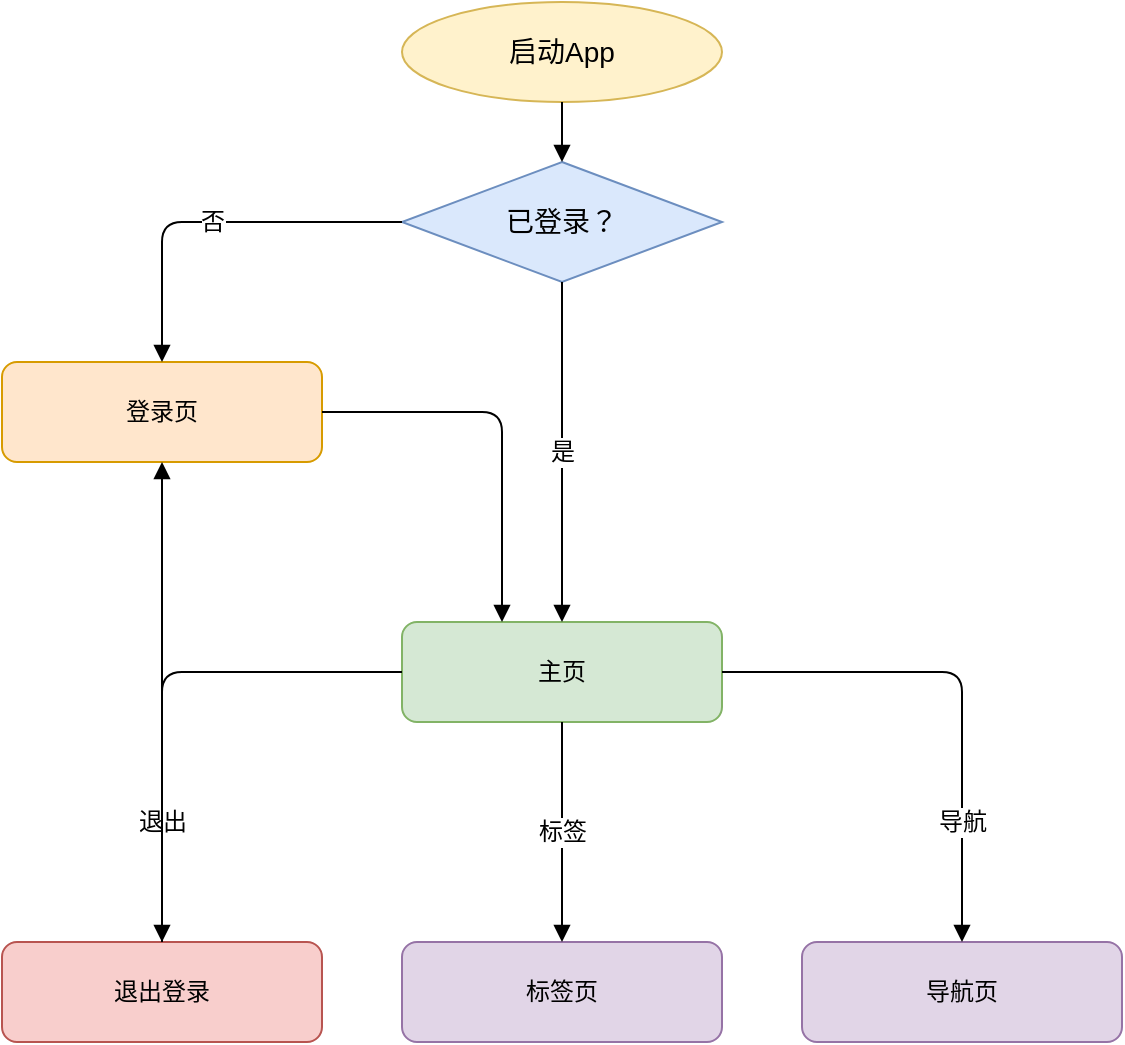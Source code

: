 <mxfile version="24.7.17">
  <diagram id="ui-flow" name="用户界面流程图">
    <mxGraphModel dx="1050" dy="638" grid="1" gridSize="10" guides="1" tooltips="1" connect="1" arrows="1" fold="1" page="1" pageScale="1" pageWidth="1200" pageHeight="800" math="0" shadow="0">
      <root>
        <mxCell id="0" />
        <mxCell id="1" parent="0" />
        <mxCell id="start" value="启动App" style="ellipse;whiteSpace=wrap;html=1;fillColor=#fff2cc;strokeColor=#d6b656;fontSize=14;" parent="1" vertex="1">
          <mxGeometry x="300" y="60" width="160" height="50" as="geometry" />
        </mxCell>
        <mxCell id="check-login" value="已登录？" style="rhombus;whiteSpace=wrap;html=1;fillColor=#dae8fc;strokeColor=#6c8ebf;fontSize=14;" parent="1" vertex="1">
          <mxGeometry x="300" y="140" width="160" height="60" as="geometry" />
        </mxCell>
        <mxCell id="login" value="登录页" style="rounded=1;whiteSpace=wrap;html=1;fillColor=#ffe6cc;strokeColor=#d79b00;" parent="1" vertex="1">
          <mxGeometry x="100" y="240" width="160" height="50" as="geometry" />
        </mxCell>
        <mxCell id="home" value="主页" style="rounded=1;whiteSpace=wrap;html=1;fillColor=#d5e8d4;strokeColor=#82b366;" parent="1" vertex="1">
          <mxGeometry x="300" y="370" width="160" height="50" as="geometry" />
        </mxCell>
        <mxCell id="tag" value="标签页" style="rounded=1;whiteSpace=wrap;html=1;fillColor=#e1d5e7;strokeColor=#9673a6;" parent="1" vertex="1">
          <mxGeometry x="300" y="530" width="160" height="50" as="geometry" />
        </mxCell>
        <mxCell id="nav" value="导航页" style="rounded=1;whiteSpace=wrap;html=1;fillColor=#e1d5e7;strokeColor=#9673a6;" parent="1" vertex="1">
          <mxGeometry x="500" y="530" width="160" height="50" as="geometry" />
        </mxCell>
        <mxCell id="logout" value="退出登录" style="rounded=1;whiteSpace=wrap;html=1;fillColor=#f8cecc;strokeColor=#b85450;" parent="1" vertex="1">
          <mxGeometry x="100" y="530" width="160" height="50" as="geometry" />
        </mxCell>
        <mxCell id="e1" style="edgeStyle=orthogonalEdgeStyle;endArrow=block;html=1;" parent="1" source="start" target="check-login" edge="1">
          <mxGeometry relative="1" as="geometry" />
        </mxCell>
        <mxCell id="e2" value="否" style="edgeStyle=orthogonalEdgeStyle;endArrow=block;html=1;fontSize=12;" parent="1" source="check-login" target="login" edge="1">
          <mxGeometry relative="1" as="geometry">
            <mxPoint x="180" y="170" as="targetPoint" />
          </mxGeometry>
        </mxCell>
        <mxCell id="e3" value="是" style="edgeStyle=orthogonalEdgeStyle;endArrow=block;html=1;fontSize=12;" parent="1" source="check-login" target="home" edge="1">
          <mxGeometry relative="1" as="geometry">
            <mxPoint x="580" y="170" as="targetPoint" />
          </mxGeometry>
        </mxCell>
        <mxCell id="e4" style="edgeStyle=orthogonalEdgeStyle;endArrow=block;html=1;" parent="1" source="login" target="home" edge="1">
          <mxGeometry relative="1" as="geometry">
            <Array as="points">
              <mxPoint x="350" y="265" />
            </Array>
          </mxGeometry>
        </mxCell>
        <mxCell id="e5" value="标签" style="edgeStyle=orthogonalEdgeStyle;endArrow=block;html=1;fontSize=12;" parent="1" source="home" target="tag" edge="1">
          <mxGeometry relative="1" as="geometry" />
        </mxCell>
        <mxCell id="e6" value="导航" style="edgeStyle=orthogonalEdgeStyle;endArrow=block;html=1;fontSize=12;" parent="1" source="home" target="nav" edge="1">
          <mxGeometry x="0.529" relative="1" as="geometry">
            <Array as="points">
              <mxPoint x="580" y="395" />
            </Array>
            <mxPoint as="offset" />
          </mxGeometry>
        </mxCell>
        <mxCell id="e7" value="退出" style="edgeStyle=orthogonalEdgeStyle;endArrow=block;html=1;fontSize=12;" parent="1" source="home" target="logout" edge="1">
          <mxGeometry x="0.529" relative="1" as="geometry">
            <mxPoint as="offset" />
          </mxGeometry>
        </mxCell>
        <mxCell id="e8" style="edgeStyle=orthogonalEdgeStyle;endArrow=block;html=1;" parent="1" source="logout" target="login" edge="1">
          <mxGeometry relative="1" as="geometry" />
        </mxCell>
      </root>
    </mxGraphModel>
  </diagram>
</mxfile>
